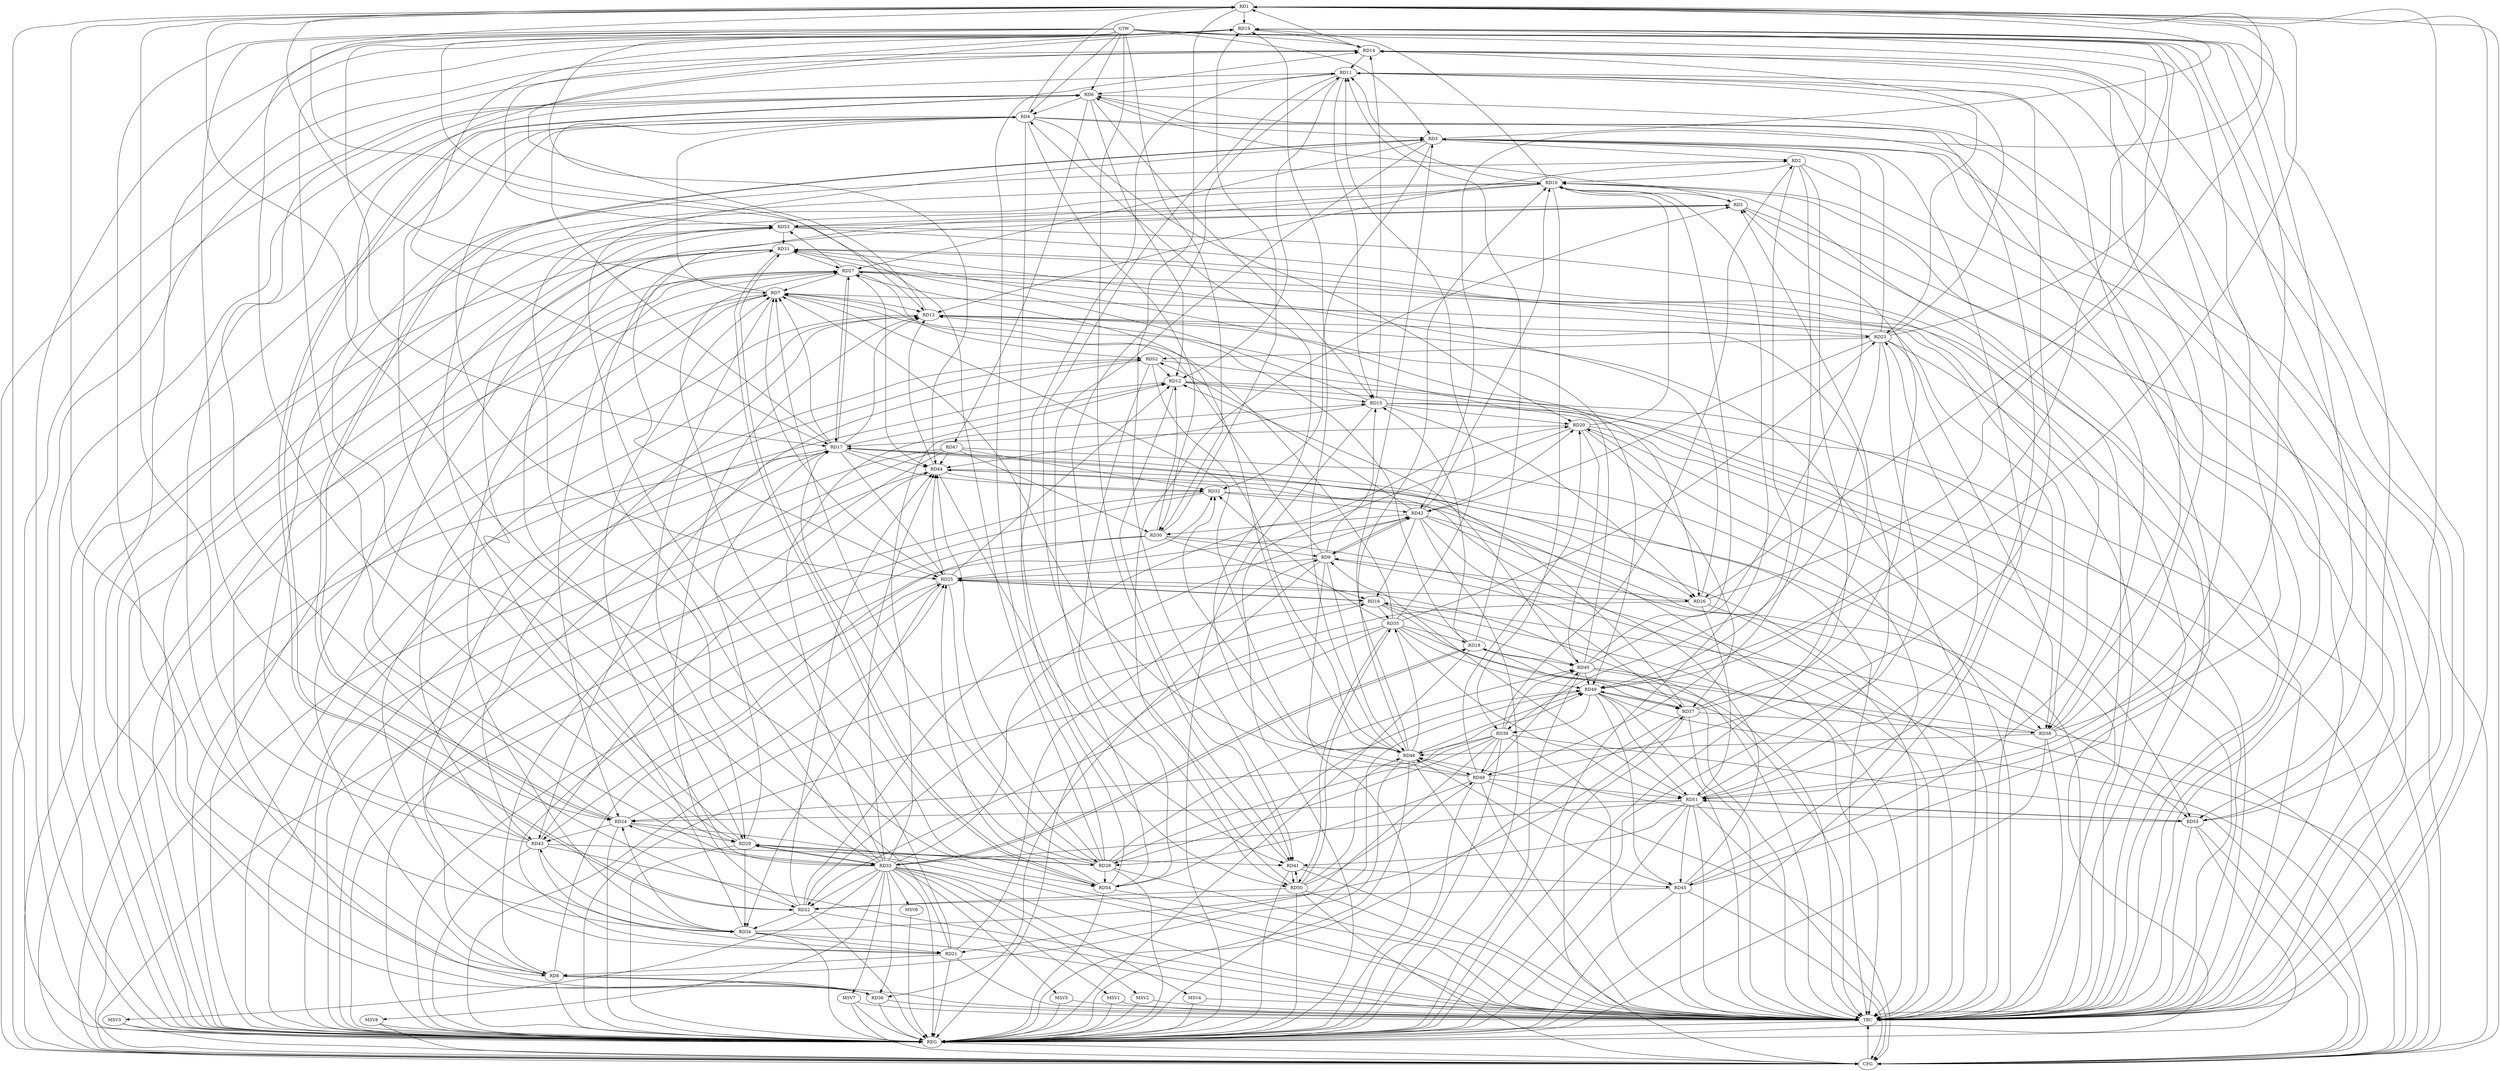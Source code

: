 strict digraph G {
  RD1 [ label="RD1" ];
  RD2 [ label="RD2" ];
  RD3 [ label="RD3" ];
  RD4 [ label="RD4" ];
  RD5 [ label="RD5" ];
  RD6 [ label="RD6" ];
  RD7 [ label="RD7" ];
  RD8 [ label="RD8" ];
  RD9 [ label="RD9" ];
  RD10 [ label="RD10" ];
  RD11 [ label="RD11" ];
  RD12 [ label="RD12" ];
  RD13 [ label="RD13" ];
  RD14 [ label="RD14" ];
  RD15 [ label="RD15" ];
  RD16 [ label="RD16" ];
  RD17 [ label="RD17" ];
  RD18 [ label="RD18" ];
  RD19 [ label="RD19" ];
  RD20 [ label="RD20" ];
  RD21 [ label="RD21" ];
  RD22 [ label="RD22" ];
  RD23 [ label="RD23" ];
  RD24 [ label="RD24" ];
  RD25 [ label="RD25" ];
  RD26 [ label="RD26" ];
  RD27 [ label="RD27" ];
  RD28 [ label="RD28" ];
  RD29 [ label="RD29" ];
  RD30 [ label="RD30" ];
  RD31 [ label="RD31" ];
  RD32 [ label="RD32" ];
  RD33 [ label="RD33" ];
  RD34 [ label="RD34" ];
  RD35 [ label="RD35" ];
  RD36 [ label="RD36" ];
  RD37 [ label="RD37" ];
  RD38 [ label="RD38" ];
  RD39 [ label="RD39" ];
  RD40 [ label="RD40" ];
  RD41 [ label="RD41" ];
  RD42 [ label="RD42" ];
  RD43 [ label="RD43" ];
  RD44 [ label="RD44" ];
  RD45 [ label="RD45" ];
  RD46 [ label="RD46" ];
  RD47 [ label="RD47" ];
  RD48 [ label="RD48" ];
  RD49 [ label="RD49" ];
  RD50 [ label="RD50" ];
  RD51 [ label="RD51" ];
  RD52 [ label="RD52" ];
  RD53 [ label="RD53" ];
  RD54 [ label="RD54" ];
  RD55 [ label="RD55" ];
  GTW [ label="GTW" ];
  REG [ label="REG" ];
  CFG [ label="CFG" ];
  TRC [ label="TRC" ];
  MSV1 [ label="MSV1" ];
  MSV2 [ label="MSV2" ];
  MSV3 [ label="MSV3" ];
  MSV4 [ label="MSV4" ];
  MSV5 [ label="MSV5" ];
  MSV6 [ label="MSV6" ];
  MSV7 [ label="MSV7" ];
  MSV8 [ label="MSV8" ];
  RD3 -> RD1;
  RD4 -> RD1;
  RD7 -> RD1;
  RD14 -> RD1;
  RD1 -> RD19;
  RD26 -> RD1;
  RD28 -> RD1;
  RD1 -> RD34;
  RD1 -> RD41;
  RD1 -> RD42;
  RD43 -> RD1;
  RD49 -> RD1;
  RD1 -> RD54;
  RD55 -> RD1;
  RD3 -> RD2;
  RD2 -> RD10;
  RD2 -> RD13;
  RD39 -> RD2;
  RD43 -> RD2;
  RD2 -> RD48;
  RD2 -> RD49;
  RD4 -> RD3;
  RD21 -> RD3;
  RD23 -> RD3;
  RD3 -> RD24;
  RD24 -> RD3;
  RD3 -> RD27;
  RD3 -> RD32;
  RD40 -> RD3;
  RD46 -> RD3;
  RD3 -> RD54;
  RD6 -> RD4;
  RD4 -> RD7;
  RD17 -> RD4;
  RD4 -> RD20;
  RD4 -> RD25;
  RD29 -> RD4;
  RD4 -> RD30;
  RD48 -> RD4;
  RD4 -> RD50;
  RD5 -> RD6;
  RD10 -> RD5;
  RD24 -> RD5;
  RD37 -> RD5;
  RD50 -> RD5;
  RD51 -> RD5;
  RD5 -> RD53;
  RD8 -> RD6;
  RD11 -> RD6;
  RD6 -> RD12;
  RD6 -> RD15;
  RD6 -> RD22;
  RD22 -> RD6;
  RD38 -> RD6;
  RD6 -> RD47;
  RD6 -> RD51;
  RD9 -> RD7;
  RD7 -> RD13;
  RD17 -> RD7;
  RD25 -> RD7;
  RD27 -> RD7;
  RD28 -> RD7;
  RD7 -> RD29;
  RD33 -> RD7;
  RD35 -> RD7;
  RD43 -> RD7;
  RD7 -> RD46;
  RD48 -> RD7;
  RD21 -> RD8;
  RD8 -> RD25;
  RD8 -> RD36;
  RD46 -> RD8;
  RD47 -> RD8;
  RD8 -> RD52;
  RD8 -> RD53;
  RD9 -> RD15;
  RD21 -> RD9;
  RD9 -> RD25;
  RD26 -> RD9;
  RD30 -> RD9;
  RD9 -> RD36;
  RD9 -> RD42;
  RD42 -> RD9;
  RD9 -> RD46;
  RD51 -> RD9;
  RD10 -> RD11;
  RD10 -> RD19;
  RD20 -> RD10;
  RD21 -> RD10;
  RD10 -> RD25;
  RD29 -> RD10;
  RD10 -> RD38;
  RD10 -> RD39;
  RD40 -> RD10;
  RD42 -> RD10;
  RD45 -> RD10;
  RD46 -> RD10;
  RD10 -> RD53;
  RD11 -> RD12;
  RD14 -> RD11;
  RD11 -> RD15;
  RD18 -> RD11;
  RD11 -> RD22;
  RD11 -> RD23;
  RD35 -> RD11;
  RD41 -> RD11;
  RD48 -> RD11;
  RD11 -> RD50;
  RD54 -> RD11;
  RD12 -> RD15;
  RD17 -> RD12;
  RD25 -> RD12;
  RD30 -> RD12;
  RD33 -> RD12;
  RD40 -> RD12;
  RD12 -> RD41;
  RD52 -> RD12;
  RD17 -> RD13;
  RD18 -> RD13;
  RD13 -> RD19;
  RD21 -> RD13;
  RD22 -> RD13;
  RD13 -> RD23;
  RD13 -> RD26;
  RD40 -> RD13;
  RD13 -> RD43;
  RD44 -> RD13;
  RD15 -> RD14;
  RD19 -> RD14;
  RD23 -> RD14;
  RD28 -> RD14;
  RD34 -> RD14;
  RD38 -> RD14;
  RD14 -> RD51;
  RD18 -> RD15;
  RD15 -> RD20;
  RD15 -> RD26;
  RD15 -> RD31;
  RD33 -> RD15;
  RD15 -> RD44;
  RD22 -> RD16;
  RD16 -> RD25;
  RD25 -> RD16;
  RD30 -> RD16;
  RD16 -> RD35;
  RD16 -> RD37;
  RD38 -> RD16;
  RD16 -> RD40;
  RD42 -> RD16;
  RD19 -> RD17;
  RD20 -> RD17;
  RD17 -> RD25;
  RD17 -> RD26;
  RD17 -> RD27;
  RD27 -> RD17;
  RD28 -> RD17;
  RD29 -> RD17;
  RD17 -> RD32;
  RD17 -> RD34;
  RD37 -> RD17;
  RD17 -> RD44;
  RD18 -> RD33;
  RD33 -> RD18;
  RD35 -> RD18;
  RD38 -> RD18;
  RD18 -> RD40;
  RD23 -> RD19;
  RD30 -> RD19;
  RD19 -> RD33;
  RD36 -> RD19;
  RD38 -> RD19;
  RD46 -> RD19;
  RD19 -> RD53;
  RD19 -> RD55;
  RD22 -> RD20;
  RD20 -> RD37;
  RD20 -> RD40;
  RD42 -> RD20;
  RD45 -> RD20;
  RD48 -> RD20;
  RD20 -> RD55;
  RD21 -> RD32;
  RD34 -> RD21;
  RD39 -> RD21;
  RD43 -> RD21;
  RD33 -> RD22;
  RD22 -> RD34;
  RD35 -> RD22;
  RD22 -> RD44;
  RD45 -> RD22;
  RD50 -> RD22;
  RD23 -> RD31;
  RD35 -> RD23;
  RD23 -> RD38;
  RD23 -> RD39;
  RD23 -> RD42;
  RD51 -> RD23;
  RD23 -> RD52;
  RD24 -> RD25;
  RD27 -> RD24;
  RD24 -> RD29;
  RD33 -> RD24;
  RD34 -> RD24;
  RD39 -> RD24;
  RD24 -> RD43;
  RD51 -> RD24;
  RD25 -> RD26;
  RD25 -> RD28;
  RD25 -> RD34;
  RD25 -> RD42;
  RD25 -> RD44;
  RD54 -> RD25;
  RD26 -> RD31;
  RD26 -> RD51;
  RD31 -> RD27;
  RD27 -> RD34;
  RD36 -> RD27;
  RD37 -> RD27;
  RD27 -> RD38;
  RD27 -> RD44;
  RD46 -> RD27;
  RD27 -> RD52;
  RD27 -> RD53;
  RD54 -> RD27;
  RD28 -> RD29;
  RD29 -> RD28;
  RD39 -> RD28;
  RD28 -> RD40;
  RD28 -> RD44;
  RD48 -> RD28;
  RD28 -> RD49;
  RD28 -> RD54;
  RD31 -> RD29;
  RD29 -> RD33;
  RD33 -> RD29;
  RD29 -> RD34;
  RD42 -> RD30;
  RD30 -> RD43;
  RD47 -> RD30;
  RD33 -> RD31;
  RD31 -> RD49;
  RD53 -> RD31;
  RD31 -> RD54;
  RD54 -> RD31;
  RD35 -> RD32;
  RD32 -> RD42;
  RD44 -> RD32;
  RD46 -> RD32;
  RD47 -> RD32;
  RD33 -> RD36;
  RD33 -> RD42;
  RD33 -> RD44;
  RD51 -> RD33;
  RD33 -> RD53;
  RD34 -> RD37;
  RD34 -> RD43;
  RD46 -> RD35;
  RD35 -> RD49;
  RD35 -> RD50;
  RD50 -> RD35;
  RD35 -> RD51;
  RD53 -> RD36;
  RD37 -> RD38;
  RD42 -> RD37;
  RD37 -> RD49;
  RD49 -> RD37;
  RD44 -> RD38;
  RD38 -> RD46;
  RD39 -> RD40;
  RD39 -> RD46;
  RD39 -> RD48;
  RD49 -> RD39;
  RD48 -> RD40;
  RD40 -> RD49;
  RD43 -> RD41;
  RD44 -> RD41;
  RD41 -> RD45;
  RD41 -> RD50;
  RD50 -> RD41;
  RD51 -> RD41;
  RD42 -> RD52;
  RD42 -> RD55;
  RD43 -> RD44;
  RD52 -> RD43;
  RD45 -> RD44;
  RD47 -> RD44;
  RD45 -> RD46;
  RD49 -> RD45;
  RD51 -> RD45;
  RD53 -> RD45;
  RD46 -> RD48;
  RD46 -> RD49;
  RD50 -> RD46;
  RD52 -> RD46;
  RD55 -> RD46;
  RD50 -> RD48;
  RD48 -> RD51;
  RD49 -> RD51;
  RD54 -> RD49;
  RD51 -> RD55;
  RD55 -> RD51;
  RD52 -> RD54;
  GTW -> RD4;
  GTW -> RD3;
  GTW -> RD55;
  GTW -> RD24;
  GTW -> RD29;
  GTW -> RD41;
  GTW -> RD49;
  GTW -> RD14;
  GTW -> RD13;
  GTW -> RD51;
  GTW -> RD44;
  GTW -> RD8;
  GTW -> RD30;
  GTW -> RD17;
  GTW -> RD6;
  GTW -> RD26;
  RD1 -> REG;
  RD2 -> REG;
  RD3 -> REG;
  RD4 -> REG;
  RD5 -> REG;
  RD6 -> REG;
  RD7 -> REG;
  RD8 -> REG;
  RD9 -> REG;
  RD10 -> REG;
  RD11 -> REG;
  RD12 -> REG;
  RD13 -> REG;
  RD14 -> REG;
  RD15 -> REG;
  RD16 -> REG;
  RD17 -> REG;
  RD18 -> REG;
  RD19 -> REG;
  RD20 -> REG;
  RD21 -> REG;
  RD22 -> REG;
  RD23 -> REG;
  RD24 -> REG;
  RD25 -> REG;
  RD26 -> REG;
  RD27 -> REG;
  RD28 -> REG;
  RD29 -> REG;
  RD30 -> REG;
  RD31 -> REG;
  RD32 -> REG;
  RD33 -> REG;
  RD34 -> REG;
  RD35 -> REG;
  RD36 -> REG;
  RD37 -> REG;
  RD38 -> REG;
  RD39 -> REG;
  RD40 -> REG;
  RD41 -> REG;
  RD42 -> REG;
  RD43 -> REG;
  RD44 -> REG;
  RD45 -> REG;
  RD46 -> REG;
  RD47 -> REG;
  RD48 -> REG;
  RD49 -> REG;
  RD50 -> REG;
  RD51 -> REG;
  RD52 -> REG;
  RD53 -> REG;
  RD54 -> REG;
  RD55 -> REG;
  RD49 -> CFG;
  RD5 -> CFG;
  RD51 -> CFG;
  RD14 -> CFG;
  RD15 -> CFG;
  RD47 -> CFG;
  RD6 -> CFG;
  RD39 -> CFG;
  RD38 -> CFG;
  RD7 -> CFG;
  RD12 -> CFG;
  RD17 -> CFG;
  RD31 -> CFG;
  RD1 -> CFG;
  RD40 -> CFG;
  RD50 -> CFG;
  RD55 -> CFG;
  RD37 -> CFG;
  RD45 -> CFG;
  RD3 -> CFG;
  RD32 -> CFG;
  RD48 -> CFG;
  REG -> CFG;
  RD1 -> TRC;
  RD2 -> TRC;
  RD3 -> TRC;
  RD4 -> TRC;
  RD5 -> TRC;
  RD6 -> TRC;
  RD7 -> TRC;
  RD8 -> TRC;
  RD9 -> TRC;
  RD10 -> TRC;
  RD11 -> TRC;
  RD12 -> TRC;
  RD13 -> TRC;
  RD14 -> TRC;
  RD15 -> TRC;
  RD16 -> TRC;
  RD17 -> TRC;
  RD18 -> TRC;
  RD19 -> TRC;
  RD20 -> TRC;
  RD21 -> TRC;
  RD22 -> TRC;
  RD23 -> TRC;
  RD24 -> TRC;
  RD25 -> TRC;
  RD26 -> TRC;
  RD27 -> TRC;
  RD28 -> TRC;
  RD29 -> TRC;
  RD30 -> TRC;
  RD31 -> TRC;
  RD32 -> TRC;
  RD33 -> TRC;
  RD34 -> TRC;
  RD35 -> TRC;
  RD36 -> TRC;
  RD37 -> TRC;
  RD38 -> TRC;
  RD39 -> TRC;
  RD40 -> TRC;
  RD41 -> TRC;
  RD42 -> TRC;
  RD43 -> TRC;
  RD44 -> TRC;
  RD45 -> TRC;
  RD46 -> TRC;
  RD47 -> TRC;
  RD48 -> TRC;
  RD49 -> TRC;
  RD50 -> TRC;
  RD51 -> TRC;
  RD52 -> TRC;
  RD53 -> TRC;
  RD54 -> TRC;
  RD55 -> TRC;
  GTW -> TRC;
  CFG -> TRC;
  TRC -> REG;
  RD33 -> MSV1;
  RD33 -> MSV2;
  RD33 -> MSV3;
  RD33 -> MSV4;
  RD33 -> MSV5;
  MSV1 -> REG;
  MSV1 -> TRC;
  MSV2 -> REG;
  MSV2 -> TRC;
  MSV3 -> REG;
  MSV3 -> CFG;
  MSV4 -> REG;
  MSV4 -> TRC;
  MSV5 -> REG;
  MSV5 -> TRC;
  RD33 -> MSV6;
  MSV6 -> REG;
  RD33 -> MSV7;
  RD33 -> MSV8;
  MSV7 -> REG;
  MSV7 -> TRC;
  MSV7 -> CFG;
  MSV8 -> REG;
  MSV8 -> CFG;
}
